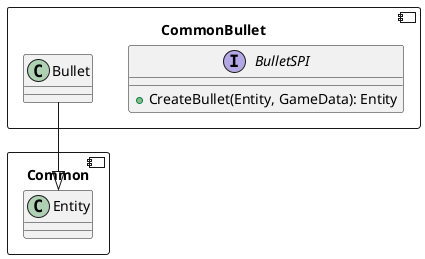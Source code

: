 @startuml
component "CommonBullet"{
    interface BulletSPI{
        + CreateBullet(Entity, GameData): Entity
    }

    class Bullet{
    }

}

component "Common"{
    class Entity{}
}
CommonBullet.Bullet --|> Common.Entity
@enduml